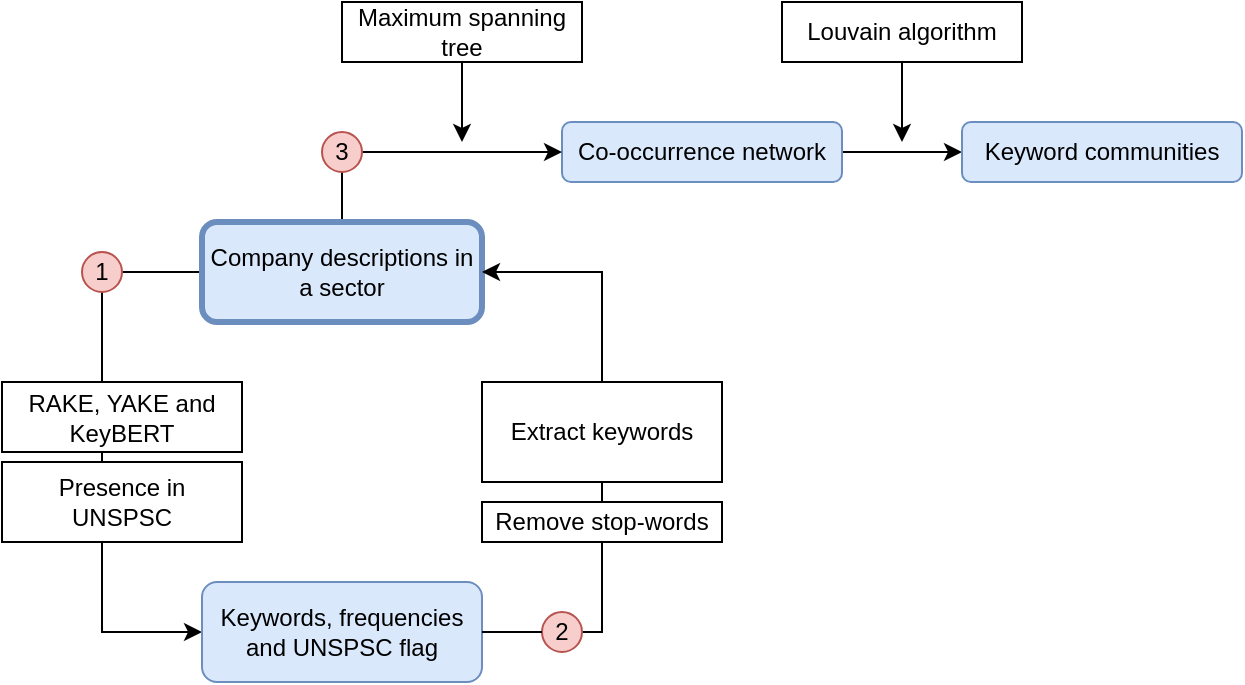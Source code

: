 <mxfile version="13.3.5" type="device"><diagram id="_fs4T71sGCKE7hr2Fw1m" name="Page-1"><mxGraphModel dx="946" dy="676" grid="1" gridSize="10" guides="1" tooltips="1" connect="1" arrows="1" fold="1" page="1" pageScale="1" pageWidth="827" pageHeight="1169" math="0" shadow="0"><root><mxCell id="0"/><mxCell id="1" parent="0"/><mxCell id="hjvCBfdDEB3noNxWjZtQ-11" style="edgeStyle=orthogonalEdgeStyle;rounded=0;orthogonalLoop=1;jettySize=auto;html=1;exitX=0;exitY=0.5;exitDx=0;exitDy=0;entryX=0;entryY=0.5;entryDx=0;entryDy=0;" edge="1" parent="1" source="hjvCBfdDEB3noNxWjZtQ-8" target="hjvCBfdDEB3noNxWjZtQ-2"><mxGeometry relative="1" as="geometry"><Array as="points"><mxPoint x="150" y="215"/><mxPoint x="150" y="395"/></Array></mxGeometry></mxCell><mxCell id="hjvCBfdDEB3noNxWjZtQ-16" style="edgeStyle=orthogonalEdgeStyle;rounded=0;orthogonalLoop=1;jettySize=auto;html=1;exitX=0;exitY=0.5;exitDx=0;exitDy=0;entryX=1;entryY=0.5;entryDx=0;entryDy=0;endArrow=none;endFill=0;" edge="1" parent="1" source="hjvCBfdDEB3noNxWjZtQ-1" target="hjvCBfdDEB3noNxWjZtQ-8"><mxGeometry relative="1" as="geometry"/></mxCell><mxCell id="hjvCBfdDEB3noNxWjZtQ-29" style="edgeStyle=orthogonalEdgeStyle;rounded=0;orthogonalLoop=1;jettySize=auto;html=1;exitX=0.5;exitY=0;exitDx=0;exitDy=0;entryX=0.5;entryY=1;entryDx=0;entryDy=0;endArrow=none;endFill=0;" edge="1" parent="1" source="hjvCBfdDEB3noNxWjZtQ-1" target="hjvCBfdDEB3noNxWjZtQ-26"><mxGeometry relative="1" as="geometry"/></mxCell><mxCell id="hjvCBfdDEB3noNxWjZtQ-1" value="Company descriptions in a sector" style="rounded=1;whiteSpace=wrap;html=1;fillColor=#dae8fc;strokeColor=#6c8ebf;strokeWidth=3;" vertex="1" parent="1"><mxGeometry x="200" y="190" width="140" height="50" as="geometry"/></mxCell><mxCell id="hjvCBfdDEB3noNxWjZtQ-2" value="Keywords, frequencies and UNSPSC flag" style="rounded=1;whiteSpace=wrap;html=1;fillColor=#dae8fc;strokeColor=#6c8ebf;" vertex="1" parent="1"><mxGeometry x="200" y="370" width="140" height="50" as="geometry"/></mxCell><mxCell id="hjvCBfdDEB3noNxWjZtQ-4" value="RAKE, YAKE and KeyBERT" style="rounded=0;whiteSpace=wrap;html=1;" vertex="1" parent="1"><mxGeometry x="100" y="270" width="120" height="35" as="geometry"/></mxCell><mxCell id="hjvCBfdDEB3noNxWjZtQ-6" value="Presence in&lt;br&gt;UNSPSC" style="rounded=0;whiteSpace=wrap;html=1;" vertex="1" parent="1"><mxGeometry x="100" y="310" width="120" height="40" as="geometry"/></mxCell><mxCell id="hjvCBfdDEB3noNxWjZtQ-8" value="1" style="ellipse;whiteSpace=wrap;html=1;fillColor=#f8cecc;strokeColor=#b85450;" vertex="1" parent="1"><mxGeometry x="140" y="205" width="20" height="20" as="geometry"/></mxCell><mxCell id="hjvCBfdDEB3noNxWjZtQ-21" style="edgeStyle=orthogonalEdgeStyle;rounded=0;orthogonalLoop=1;jettySize=auto;html=1;exitX=0.5;exitY=0;exitDx=0;exitDy=0;entryX=1;entryY=0.5;entryDx=0;entryDy=0;endArrow=classic;endFill=1;" edge="1" parent="1" source="hjvCBfdDEB3noNxWjZtQ-17" target="hjvCBfdDEB3noNxWjZtQ-1"><mxGeometry relative="1" as="geometry"><Array as="points"><mxPoint x="380" y="395"/><mxPoint x="400" y="395"/><mxPoint x="400" y="215"/></Array></mxGeometry></mxCell><mxCell id="hjvCBfdDEB3noNxWjZtQ-17" value="2" style="ellipse;whiteSpace=wrap;html=1;fillColor=#f8cecc;strokeColor=#b85450;" vertex="1" parent="1"><mxGeometry x="370" y="385" width="20" height="20" as="geometry"/></mxCell><mxCell id="hjvCBfdDEB3noNxWjZtQ-19" value="" style="endArrow=none;html=1;exitX=1;exitY=0.5;exitDx=0;exitDy=0;" edge="1" parent="1" source="hjvCBfdDEB3noNxWjZtQ-2"><mxGeometry width="50" height="50" relative="1" as="geometry"><mxPoint x="440" y="440" as="sourcePoint"/><mxPoint x="370" y="395" as="targetPoint"/></mxGeometry></mxCell><mxCell id="hjvCBfdDEB3noNxWjZtQ-22" value="Extract keywords" style="rounded=0;whiteSpace=wrap;html=1;" vertex="1" parent="1"><mxGeometry x="340" y="270" width="120" height="50" as="geometry"/></mxCell><mxCell id="hjvCBfdDEB3noNxWjZtQ-23" value="Remove stop-words" style="rounded=0;whiteSpace=wrap;html=1;" vertex="1" parent="1"><mxGeometry x="340" y="330" width="120" height="20" as="geometry"/></mxCell><mxCell id="hjvCBfdDEB3noNxWjZtQ-31" style="edgeStyle=orthogonalEdgeStyle;rounded=0;orthogonalLoop=1;jettySize=auto;html=1;exitX=1;exitY=0.5;exitDx=0;exitDy=0;entryX=0;entryY=0.5;entryDx=0;entryDy=0;endArrow=classic;endFill=1;" edge="1" parent="1" source="hjvCBfdDEB3noNxWjZtQ-24" target="hjvCBfdDEB3noNxWjZtQ-30"><mxGeometry relative="1" as="geometry"/></mxCell><mxCell id="hjvCBfdDEB3noNxWjZtQ-24" value="Co-occurrence network" style="rounded=1;whiteSpace=wrap;html=1;fillColor=#dae8fc;strokeColor=#6c8ebf;" vertex="1" parent="1"><mxGeometry x="380" y="140" width="140" height="30" as="geometry"/></mxCell><mxCell id="hjvCBfdDEB3noNxWjZtQ-28" style="edgeStyle=orthogonalEdgeStyle;rounded=0;orthogonalLoop=1;jettySize=auto;html=1;exitX=1;exitY=0.5;exitDx=0;exitDy=0;entryX=0;entryY=0.5;entryDx=0;entryDy=0;endArrow=classic;endFill=1;" edge="1" parent="1" source="hjvCBfdDEB3noNxWjZtQ-26" target="hjvCBfdDEB3noNxWjZtQ-24"><mxGeometry relative="1" as="geometry"/></mxCell><mxCell id="hjvCBfdDEB3noNxWjZtQ-26" value="3" style="ellipse;whiteSpace=wrap;html=1;fillColor=#f8cecc;strokeColor=#b85450;" vertex="1" parent="1"><mxGeometry x="260" y="145" width="20" height="20" as="geometry"/></mxCell><mxCell id="hjvCBfdDEB3noNxWjZtQ-30" value="Keyword communities" style="rounded=1;whiteSpace=wrap;html=1;fillColor=#dae8fc;strokeColor=#6c8ebf;" vertex="1" parent="1"><mxGeometry x="580" y="140" width="140" height="30" as="geometry"/></mxCell><mxCell id="hjvCBfdDEB3noNxWjZtQ-34" style="edgeStyle=orthogonalEdgeStyle;rounded=0;orthogonalLoop=1;jettySize=auto;html=1;exitX=0.5;exitY=1;exitDx=0;exitDy=0;endArrow=classic;endFill=1;" edge="1" parent="1" source="hjvCBfdDEB3noNxWjZtQ-33"><mxGeometry relative="1" as="geometry"><mxPoint x="550" y="150" as="targetPoint"/></mxGeometry></mxCell><mxCell id="hjvCBfdDEB3noNxWjZtQ-33" value="Louvain algorithm" style="rounded=0;whiteSpace=wrap;html=1;" vertex="1" parent="1"><mxGeometry x="490" y="80" width="120" height="30" as="geometry"/></mxCell><mxCell id="hjvCBfdDEB3noNxWjZtQ-36" style="edgeStyle=orthogonalEdgeStyle;rounded=0;orthogonalLoop=1;jettySize=auto;html=1;exitX=0.5;exitY=1;exitDx=0;exitDy=0;endArrow=classic;endFill=1;" edge="1" parent="1" source="hjvCBfdDEB3noNxWjZtQ-37"><mxGeometry relative="1" as="geometry"><mxPoint x="330" y="150" as="targetPoint"/></mxGeometry></mxCell><mxCell id="hjvCBfdDEB3noNxWjZtQ-37" value="Maximum spanning tree" style="rounded=0;whiteSpace=wrap;html=1;" vertex="1" parent="1"><mxGeometry x="270" y="80" width="120" height="30" as="geometry"/></mxCell></root></mxGraphModel></diagram></mxfile>